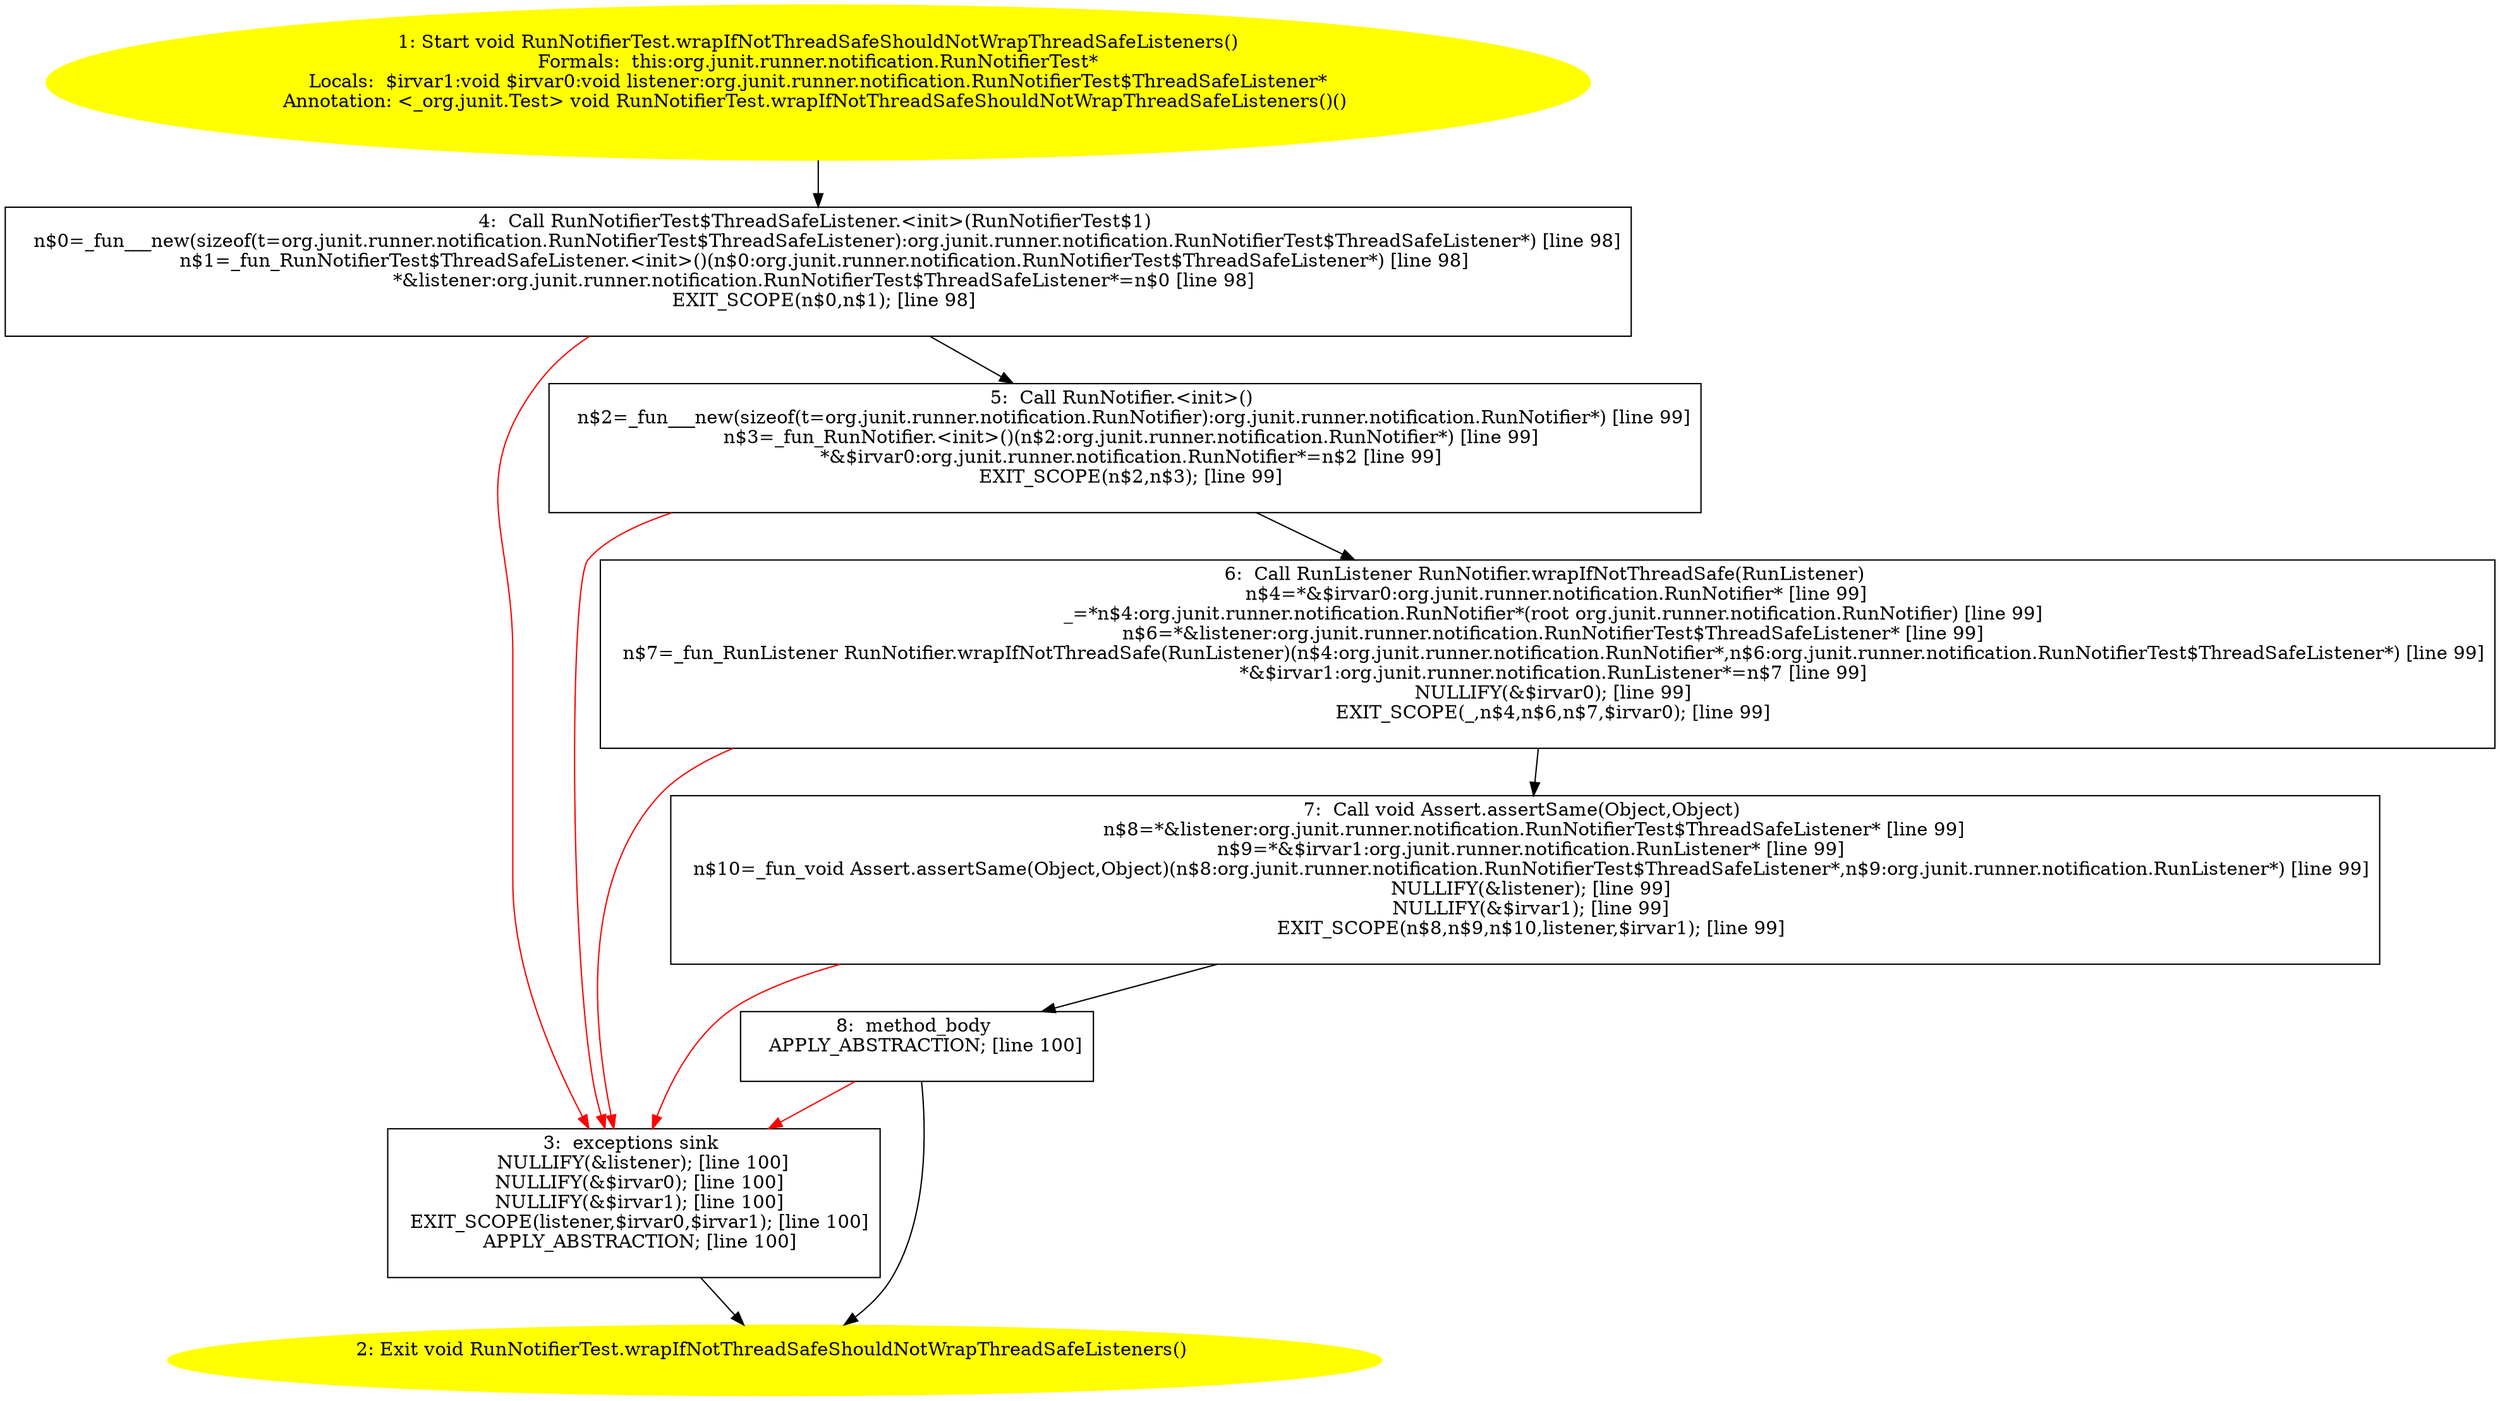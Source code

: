 /* @generated */
digraph cfg {
"org.junit.runner.notification.RunNotifierTest.wrapIfNotThreadSafeShouldNotWrapThreadSafeListeners():.f117f05a047987040199a722f2499c70_1" [label="1: Start void RunNotifierTest.wrapIfNotThreadSafeShouldNotWrapThreadSafeListeners()\nFormals:  this:org.junit.runner.notification.RunNotifierTest*\nLocals:  $irvar1:void $irvar0:void listener:org.junit.runner.notification.RunNotifierTest$ThreadSafeListener*\nAnnotation: <_org.junit.Test> void RunNotifierTest.wrapIfNotThreadSafeShouldNotWrapThreadSafeListeners()() \n  " color=yellow style=filled]
	

	 "org.junit.runner.notification.RunNotifierTest.wrapIfNotThreadSafeShouldNotWrapThreadSafeListeners():.f117f05a047987040199a722f2499c70_1" -> "org.junit.runner.notification.RunNotifierTest.wrapIfNotThreadSafeShouldNotWrapThreadSafeListeners():.f117f05a047987040199a722f2499c70_4" ;
"org.junit.runner.notification.RunNotifierTest.wrapIfNotThreadSafeShouldNotWrapThreadSafeListeners():.f117f05a047987040199a722f2499c70_2" [label="2: Exit void RunNotifierTest.wrapIfNotThreadSafeShouldNotWrapThreadSafeListeners() \n  " color=yellow style=filled]
	

"org.junit.runner.notification.RunNotifierTest.wrapIfNotThreadSafeShouldNotWrapThreadSafeListeners():.f117f05a047987040199a722f2499c70_3" [label="3:  exceptions sink \n   NULLIFY(&listener); [line 100]\n  NULLIFY(&$irvar0); [line 100]\n  NULLIFY(&$irvar1); [line 100]\n  EXIT_SCOPE(listener,$irvar0,$irvar1); [line 100]\n  APPLY_ABSTRACTION; [line 100]\n " shape="box"]
	

	 "org.junit.runner.notification.RunNotifierTest.wrapIfNotThreadSafeShouldNotWrapThreadSafeListeners():.f117f05a047987040199a722f2499c70_3" -> "org.junit.runner.notification.RunNotifierTest.wrapIfNotThreadSafeShouldNotWrapThreadSafeListeners():.f117f05a047987040199a722f2499c70_2" ;
"org.junit.runner.notification.RunNotifierTest.wrapIfNotThreadSafeShouldNotWrapThreadSafeListeners():.f117f05a047987040199a722f2499c70_4" [label="4:  Call RunNotifierTest$ThreadSafeListener.<init>(RunNotifierTest$1) \n   n$0=_fun___new(sizeof(t=org.junit.runner.notification.RunNotifierTest$ThreadSafeListener):org.junit.runner.notification.RunNotifierTest$ThreadSafeListener*) [line 98]\n  n$1=_fun_RunNotifierTest$ThreadSafeListener.<init>()(n$0:org.junit.runner.notification.RunNotifierTest$ThreadSafeListener*) [line 98]\n  *&listener:org.junit.runner.notification.RunNotifierTest$ThreadSafeListener*=n$0 [line 98]\n  EXIT_SCOPE(n$0,n$1); [line 98]\n " shape="box"]
	

	 "org.junit.runner.notification.RunNotifierTest.wrapIfNotThreadSafeShouldNotWrapThreadSafeListeners():.f117f05a047987040199a722f2499c70_4" -> "org.junit.runner.notification.RunNotifierTest.wrapIfNotThreadSafeShouldNotWrapThreadSafeListeners():.f117f05a047987040199a722f2499c70_5" ;
	 "org.junit.runner.notification.RunNotifierTest.wrapIfNotThreadSafeShouldNotWrapThreadSafeListeners():.f117f05a047987040199a722f2499c70_4" -> "org.junit.runner.notification.RunNotifierTest.wrapIfNotThreadSafeShouldNotWrapThreadSafeListeners():.f117f05a047987040199a722f2499c70_3" [color="red" ];
"org.junit.runner.notification.RunNotifierTest.wrapIfNotThreadSafeShouldNotWrapThreadSafeListeners():.f117f05a047987040199a722f2499c70_5" [label="5:  Call RunNotifier.<init>() \n   n$2=_fun___new(sizeof(t=org.junit.runner.notification.RunNotifier):org.junit.runner.notification.RunNotifier*) [line 99]\n  n$3=_fun_RunNotifier.<init>()(n$2:org.junit.runner.notification.RunNotifier*) [line 99]\n  *&$irvar0:org.junit.runner.notification.RunNotifier*=n$2 [line 99]\n  EXIT_SCOPE(n$2,n$3); [line 99]\n " shape="box"]
	

	 "org.junit.runner.notification.RunNotifierTest.wrapIfNotThreadSafeShouldNotWrapThreadSafeListeners():.f117f05a047987040199a722f2499c70_5" -> "org.junit.runner.notification.RunNotifierTest.wrapIfNotThreadSafeShouldNotWrapThreadSafeListeners():.f117f05a047987040199a722f2499c70_6" ;
	 "org.junit.runner.notification.RunNotifierTest.wrapIfNotThreadSafeShouldNotWrapThreadSafeListeners():.f117f05a047987040199a722f2499c70_5" -> "org.junit.runner.notification.RunNotifierTest.wrapIfNotThreadSafeShouldNotWrapThreadSafeListeners():.f117f05a047987040199a722f2499c70_3" [color="red" ];
"org.junit.runner.notification.RunNotifierTest.wrapIfNotThreadSafeShouldNotWrapThreadSafeListeners():.f117f05a047987040199a722f2499c70_6" [label="6:  Call RunListener RunNotifier.wrapIfNotThreadSafe(RunListener) \n   n$4=*&$irvar0:org.junit.runner.notification.RunNotifier* [line 99]\n  _=*n$4:org.junit.runner.notification.RunNotifier*(root org.junit.runner.notification.RunNotifier) [line 99]\n  n$6=*&listener:org.junit.runner.notification.RunNotifierTest$ThreadSafeListener* [line 99]\n  n$7=_fun_RunListener RunNotifier.wrapIfNotThreadSafe(RunListener)(n$4:org.junit.runner.notification.RunNotifier*,n$6:org.junit.runner.notification.RunNotifierTest$ThreadSafeListener*) [line 99]\n  *&$irvar1:org.junit.runner.notification.RunListener*=n$7 [line 99]\n  NULLIFY(&$irvar0); [line 99]\n  EXIT_SCOPE(_,n$4,n$6,n$7,$irvar0); [line 99]\n " shape="box"]
	

	 "org.junit.runner.notification.RunNotifierTest.wrapIfNotThreadSafeShouldNotWrapThreadSafeListeners():.f117f05a047987040199a722f2499c70_6" -> "org.junit.runner.notification.RunNotifierTest.wrapIfNotThreadSafeShouldNotWrapThreadSafeListeners():.f117f05a047987040199a722f2499c70_7" ;
	 "org.junit.runner.notification.RunNotifierTest.wrapIfNotThreadSafeShouldNotWrapThreadSafeListeners():.f117f05a047987040199a722f2499c70_6" -> "org.junit.runner.notification.RunNotifierTest.wrapIfNotThreadSafeShouldNotWrapThreadSafeListeners():.f117f05a047987040199a722f2499c70_3" [color="red" ];
"org.junit.runner.notification.RunNotifierTest.wrapIfNotThreadSafeShouldNotWrapThreadSafeListeners():.f117f05a047987040199a722f2499c70_7" [label="7:  Call void Assert.assertSame(Object,Object) \n   n$8=*&listener:org.junit.runner.notification.RunNotifierTest$ThreadSafeListener* [line 99]\n  n$9=*&$irvar1:org.junit.runner.notification.RunListener* [line 99]\n  n$10=_fun_void Assert.assertSame(Object,Object)(n$8:org.junit.runner.notification.RunNotifierTest$ThreadSafeListener*,n$9:org.junit.runner.notification.RunListener*) [line 99]\n  NULLIFY(&listener); [line 99]\n  NULLIFY(&$irvar1); [line 99]\n  EXIT_SCOPE(n$8,n$9,n$10,listener,$irvar1); [line 99]\n " shape="box"]
	

	 "org.junit.runner.notification.RunNotifierTest.wrapIfNotThreadSafeShouldNotWrapThreadSafeListeners():.f117f05a047987040199a722f2499c70_7" -> "org.junit.runner.notification.RunNotifierTest.wrapIfNotThreadSafeShouldNotWrapThreadSafeListeners():.f117f05a047987040199a722f2499c70_8" ;
	 "org.junit.runner.notification.RunNotifierTest.wrapIfNotThreadSafeShouldNotWrapThreadSafeListeners():.f117f05a047987040199a722f2499c70_7" -> "org.junit.runner.notification.RunNotifierTest.wrapIfNotThreadSafeShouldNotWrapThreadSafeListeners():.f117f05a047987040199a722f2499c70_3" [color="red" ];
"org.junit.runner.notification.RunNotifierTest.wrapIfNotThreadSafeShouldNotWrapThreadSafeListeners():.f117f05a047987040199a722f2499c70_8" [label="8:  method_body \n   APPLY_ABSTRACTION; [line 100]\n " shape="box"]
	

	 "org.junit.runner.notification.RunNotifierTest.wrapIfNotThreadSafeShouldNotWrapThreadSafeListeners():.f117f05a047987040199a722f2499c70_8" -> "org.junit.runner.notification.RunNotifierTest.wrapIfNotThreadSafeShouldNotWrapThreadSafeListeners():.f117f05a047987040199a722f2499c70_2" ;
	 "org.junit.runner.notification.RunNotifierTest.wrapIfNotThreadSafeShouldNotWrapThreadSafeListeners():.f117f05a047987040199a722f2499c70_8" -> "org.junit.runner.notification.RunNotifierTest.wrapIfNotThreadSafeShouldNotWrapThreadSafeListeners():.f117f05a047987040199a722f2499c70_3" [color="red" ];
}
